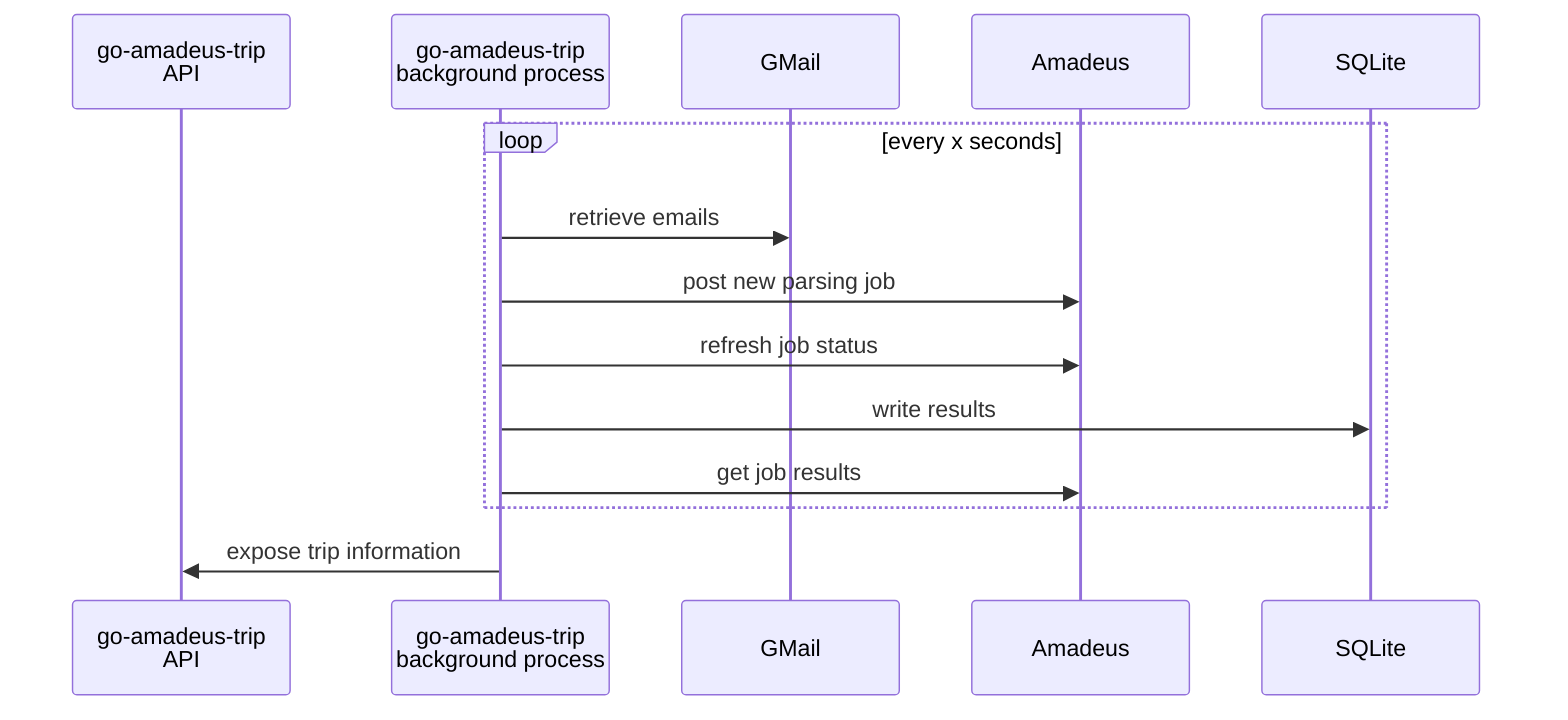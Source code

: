 sequenceDiagram
  participant GA as go-amadeus-trip<br>API
  participant BG as go-amadeus-trip<br>background process
  participant M as GMail
  participant A as Amadeus
  participant D as SQLite
  loop every x seconds
    BG ->> M: retrieve emails
    BG ->> A: post new parsing job
    BG ->> A: refresh job status
    BG ->> D: write results
    BG ->> A: get job results
  end
  BG ->> GA: expose trip information